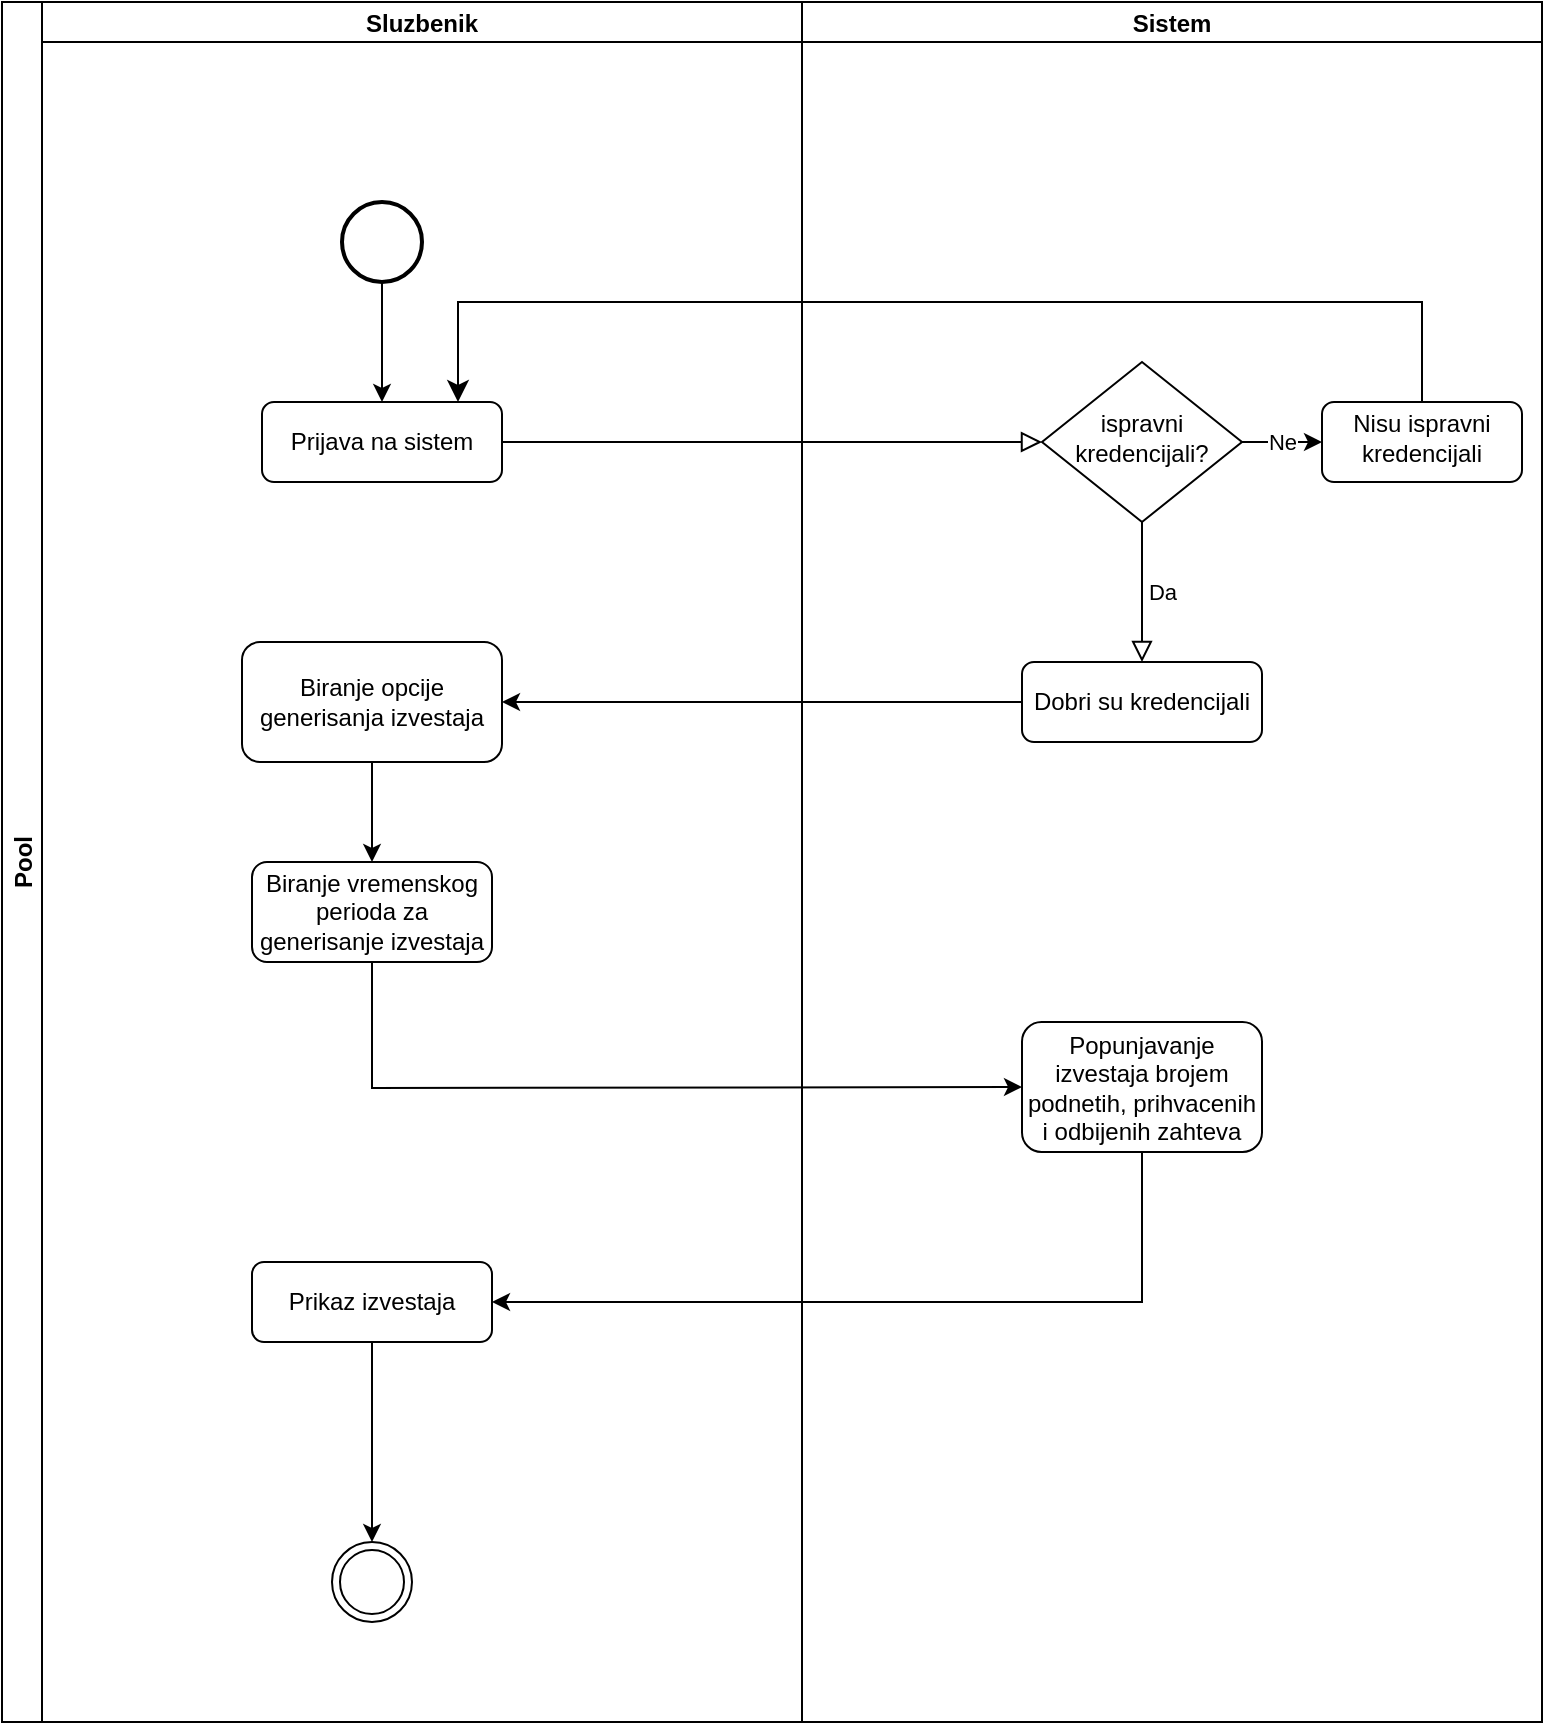 <mxfile version="20.8.3" type="device"><diagram id="C5RBs43oDa-KdzZeNtuy" name="Page-1"><mxGraphModel dx="1434" dy="764" grid="1" gridSize="10" guides="1" tooltips="1" connect="1" arrows="1" fold="1" page="1" pageScale="1" pageWidth="827" pageHeight="1169" math="0" shadow="0"><root><mxCell id="WIyWlLk6GJQsqaUBKTNV-0"/><mxCell id="WIyWlLk6GJQsqaUBKTNV-1" parent="WIyWlLk6GJQsqaUBKTNV-0"/><mxCell id="4AsWnXmblwv0kJuJn1v8-4" value="Pool" style="swimlane;childLayout=stackLayout;resizeParent=1;resizeParentMax=0;startSize=20;horizontal=0;horizontalStack=1;" parent="WIyWlLk6GJQsqaUBKTNV-1" vertex="1"><mxGeometry x="50" y="10" width="770" height="860" as="geometry"/></mxCell><mxCell id="WIyWlLk6GJQsqaUBKTNV-2" value="" style="rounded=0;html=1;jettySize=auto;orthogonalLoop=1;fontSize=11;endArrow=block;endFill=0;endSize=8;strokeWidth=1;shadow=0;labelBackgroundColor=none;edgeStyle=orthogonalEdgeStyle;" parent="4AsWnXmblwv0kJuJn1v8-4" source="WIyWlLk6GJQsqaUBKTNV-3" target="WIyWlLk6GJQsqaUBKTNV-6" edge="1"><mxGeometry relative="1" as="geometry"><Array as="points"><mxPoint x="420" y="220"/><mxPoint x="420" y="220"/></Array></mxGeometry></mxCell><mxCell id="4AsWnXmblwv0kJuJn1v8-15" value="" style="edgeStyle=elbowEdgeStyle;elbow=vertical;endArrow=classic;html=1;curved=0;rounded=0;endSize=8;startSize=8;exitX=0.5;exitY=0;exitDx=0;exitDy=0;" parent="4AsWnXmblwv0kJuJn1v8-4" source="4AsWnXmblwv0kJuJn1v8-13" edge="1"><mxGeometry width="50" height="50" relative="1" as="geometry"><mxPoint x="650" y="340" as="sourcePoint"/><mxPoint x="228" y="200" as="targetPoint"/><Array as="points"><mxPoint x="600" y="150"/><mxPoint x="450" y="280"/></Array></mxGeometry></mxCell><mxCell id="4AsWnXmblwv0kJuJn1v8-17" value="" style="edgeStyle=orthogonalEdgeStyle;rounded=0;orthogonalLoop=1;jettySize=auto;html=1;" parent="4AsWnXmblwv0kJuJn1v8-4" source="4AsWnXmblwv0kJuJn1v8-10" target="4AsWnXmblwv0kJuJn1v8-16" edge="1"><mxGeometry relative="1" as="geometry"/></mxCell><mxCell id="4AsWnXmblwv0kJuJn1v8-5" value="Sluzbenik" style="swimlane;startSize=20;" parent="4AsWnXmblwv0kJuJn1v8-4" vertex="1"><mxGeometry x="20" width="380" height="860" as="geometry"/></mxCell><mxCell id="WIyWlLk6GJQsqaUBKTNV-3" value="Prijava na sistem&lt;br&gt;" style="rounded=1;whiteSpace=wrap;html=1;fontSize=12;glass=0;strokeWidth=1;shadow=0;" parent="4AsWnXmblwv0kJuJn1v8-5" vertex="1"><mxGeometry x="110" y="200" width="120" height="40" as="geometry"/></mxCell><mxCell id="4AsWnXmblwv0kJuJn1v8-9" value="" style="edgeStyle=orthogonalEdgeStyle;rounded=0;orthogonalLoop=1;jettySize=auto;html=1;" parent="4AsWnXmblwv0kJuJn1v8-5" source="4AsWnXmblwv0kJuJn1v8-1" target="WIyWlLk6GJQsqaUBKTNV-3" edge="1"><mxGeometry relative="1" as="geometry"/></mxCell><mxCell id="4AsWnXmblwv0kJuJn1v8-1" value="" style="strokeWidth=2;html=1;shape=mxgraph.flowchart.start_2;whiteSpace=wrap;" parent="4AsWnXmblwv0kJuJn1v8-5" vertex="1"><mxGeometry x="150" y="100" width="40" height="40" as="geometry"/></mxCell><mxCell id="Ew5qWRemjwoZvliGcugo-1" value="" style="edgeStyle=orthogonalEdgeStyle;rounded=0;orthogonalLoop=1;jettySize=auto;html=1;" edge="1" parent="4AsWnXmblwv0kJuJn1v8-5" source="4AsWnXmblwv0kJuJn1v8-16" target="Ew5qWRemjwoZvliGcugo-0"><mxGeometry relative="1" as="geometry"/></mxCell><mxCell id="4AsWnXmblwv0kJuJn1v8-16" value="Biranje opcije generisanja izvestaja" style="rounded=1;whiteSpace=wrap;html=1;glass=0;strokeWidth=1;shadow=0;" parent="4AsWnXmblwv0kJuJn1v8-5" vertex="1"><mxGeometry x="100" y="320" width="130" height="60" as="geometry"/></mxCell><mxCell id="Ew5qWRemjwoZvliGcugo-0" value="Biranje vremenskog perioda za generisanje izvestaja" style="rounded=1;whiteSpace=wrap;html=1;glass=0;strokeWidth=1;shadow=0;" vertex="1" parent="4AsWnXmblwv0kJuJn1v8-5"><mxGeometry x="105" y="430" width="120" height="50" as="geometry"/></mxCell><mxCell id="4AsWnXmblwv0kJuJn1v8-35" value="" style="ellipse;shape=doubleEllipse;whiteSpace=wrap;html=1;aspect=fixed;" parent="4AsWnXmblwv0kJuJn1v8-5" vertex="1"><mxGeometry x="145" y="770" width="40" height="40" as="geometry"/></mxCell><mxCell id="Ew5qWRemjwoZvliGcugo-6" value="" style="edgeStyle=orthogonalEdgeStyle;rounded=0;orthogonalLoop=1;jettySize=auto;html=1;" edge="1" parent="4AsWnXmblwv0kJuJn1v8-5" source="Ew5qWRemjwoZvliGcugo-4" target="4AsWnXmblwv0kJuJn1v8-35"><mxGeometry relative="1" as="geometry"/></mxCell><mxCell id="Ew5qWRemjwoZvliGcugo-4" value="Prikaz izvestaja" style="rounded=1;whiteSpace=wrap;html=1;glass=0;strokeWidth=1;shadow=0;" vertex="1" parent="4AsWnXmblwv0kJuJn1v8-5"><mxGeometry x="105" y="630" width="120" height="40" as="geometry"/></mxCell><mxCell id="4AsWnXmblwv0kJuJn1v8-6" value="Sistem" style="swimlane;startSize=20;" parent="4AsWnXmblwv0kJuJn1v8-4" vertex="1"><mxGeometry x="400" width="370" height="860" as="geometry"/></mxCell><mxCell id="4AsWnXmblwv0kJuJn1v8-14" value="Ne&lt;br&gt;" style="edgeStyle=orthogonalEdgeStyle;rounded=0;orthogonalLoop=1;jettySize=auto;html=1;" parent="4AsWnXmblwv0kJuJn1v8-6" source="WIyWlLk6GJQsqaUBKTNV-6" target="4AsWnXmblwv0kJuJn1v8-13" edge="1"><mxGeometry relative="1" as="geometry"/></mxCell><mxCell id="WIyWlLk6GJQsqaUBKTNV-6" value="ispravni kredencijali?" style="rhombus;whiteSpace=wrap;html=1;shadow=0;fontFamily=Helvetica;fontSize=12;align=center;strokeWidth=1;spacing=6;spacingTop=-4;" parent="4AsWnXmblwv0kJuJn1v8-6" vertex="1"><mxGeometry x="120" y="180" width="100" height="80" as="geometry"/></mxCell><mxCell id="WIyWlLk6GJQsqaUBKTNV-5" value="Da&lt;br&gt;" style="edgeStyle=orthogonalEdgeStyle;rounded=0;html=1;jettySize=auto;orthogonalLoop=1;fontSize=11;endArrow=block;endFill=0;endSize=8;strokeWidth=1;shadow=0;labelBackgroundColor=none;" parent="4AsWnXmblwv0kJuJn1v8-6" source="WIyWlLk6GJQsqaUBKTNV-6" edge="1"><mxGeometry y="10" relative="1" as="geometry"><mxPoint as="offset"/><mxPoint x="170" y="330" as="targetPoint"/></mxGeometry></mxCell><mxCell id="4AsWnXmblwv0kJuJn1v8-10" value="Dobri su kredencijali&lt;br&gt;" style="rounded=1;whiteSpace=wrap;html=1;fontSize=12;glass=0;strokeWidth=1;shadow=0;" parent="4AsWnXmblwv0kJuJn1v8-6" vertex="1"><mxGeometry x="110" y="330" width="120" height="40" as="geometry"/></mxCell><mxCell id="4AsWnXmblwv0kJuJn1v8-13" value="Nisu ispravni kredencijali" style="rounded=1;whiteSpace=wrap;html=1;shadow=0;strokeWidth=1;spacing=6;spacingTop=-4;" parent="4AsWnXmblwv0kJuJn1v8-6" vertex="1"><mxGeometry x="260" y="200" width="100" height="40" as="geometry"/></mxCell><mxCell id="4AsWnXmblwv0kJuJn1v8-24" value="Popunjavanje izvestaja brojem podnetih, prihvacenih i odbijenih zahteva" style="rounded=1;whiteSpace=wrap;html=1;glass=0;strokeWidth=1;shadow=0;" parent="4AsWnXmblwv0kJuJn1v8-6" vertex="1"><mxGeometry x="110" y="510" width="120" height="65" as="geometry"/></mxCell><mxCell id="Ew5qWRemjwoZvliGcugo-2" value="" style="endArrow=classic;html=1;rounded=0;exitX=0.5;exitY=1;exitDx=0;exitDy=0;entryX=0;entryY=0.5;entryDx=0;entryDy=0;" edge="1" parent="4AsWnXmblwv0kJuJn1v8-4" source="Ew5qWRemjwoZvliGcugo-0" target="4AsWnXmblwv0kJuJn1v8-24"><mxGeometry relative="1" as="geometry"><mxPoint x="310" y="560" as="sourcePoint"/><mxPoint x="410" y="560" as="targetPoint"/><Array as="points"><mxPoint x="185" y="543"/></Array></mxGeometry></mxCell><mxCell id="Ew5qWRemjwoZvliGcugo-5" value="" style="edgeStyle=orthogonalEdgeStyle;rounded=0;orthogonalLoop=1;jettySize=auto;html=1;" edge="1" parent="4AsWnXmblwv0kJuJn1v8-4" source="4AsWnXmblwv0kJuJn1v8-24" target="Ew5qWRemjwoZvliGcugo-4"><mxGeometry relative="1" as="geometry"><Array as="points"><mxPoint x="570" y="650"/></Array></mxGeometry></mxCell></root></mxGraphModel></diagram></mxfile>